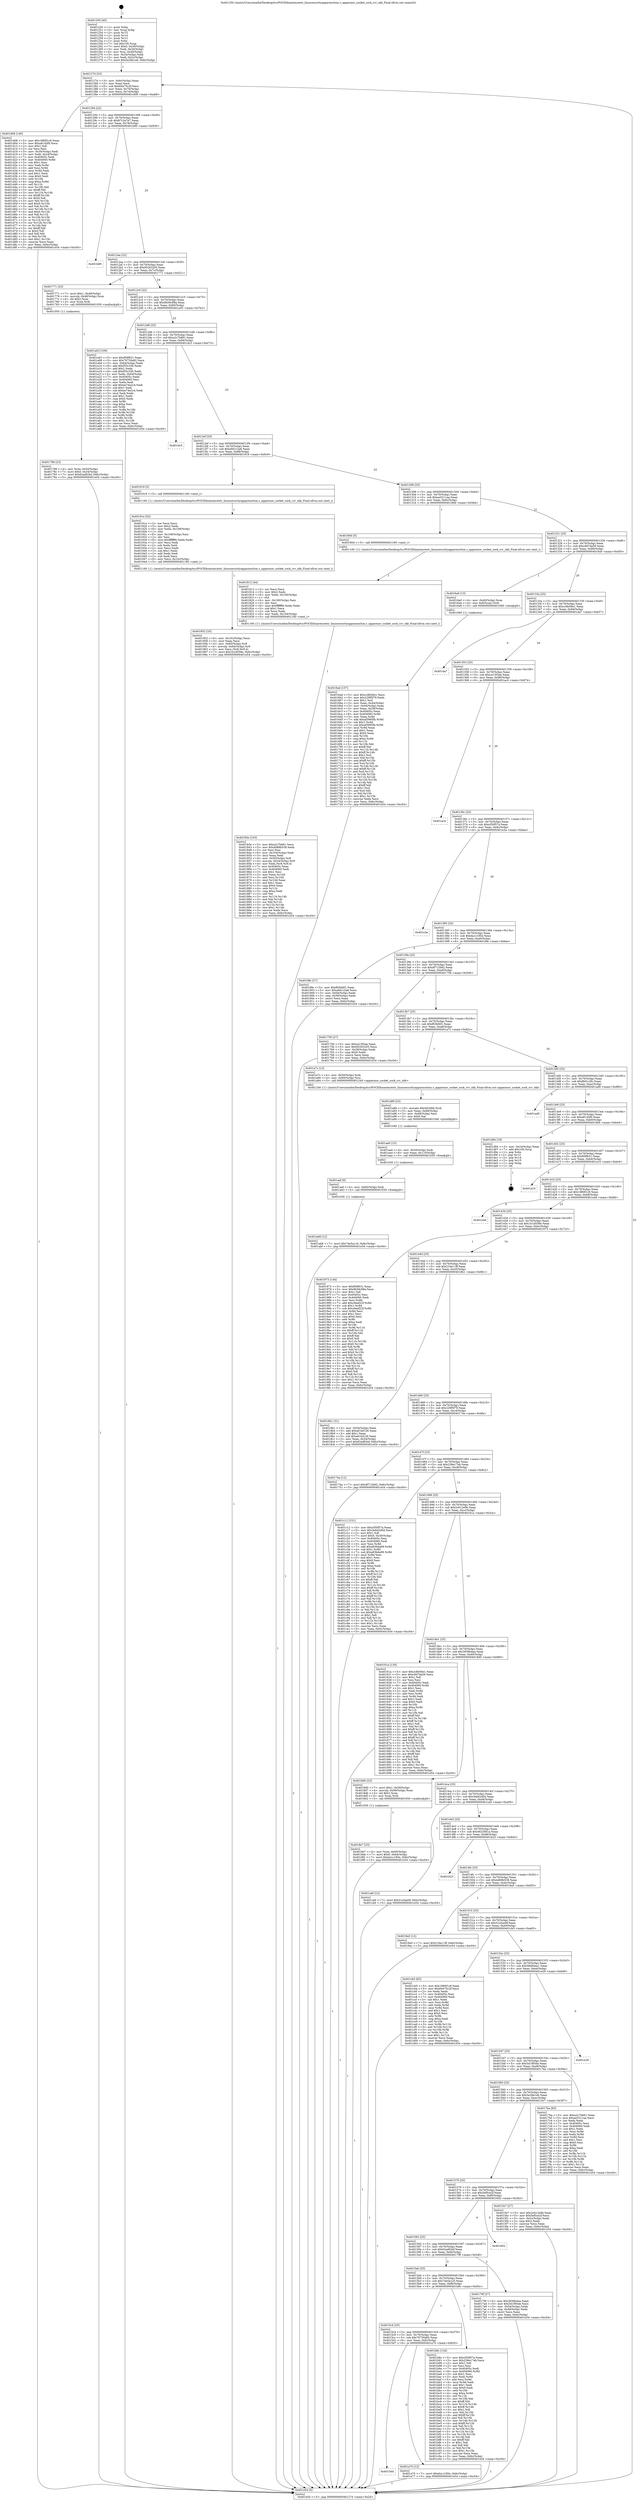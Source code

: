 digraph "0x401250" {
  label = "0x401250 (/mnt/c/Users/mathe/Desktop/tcc/POCII/binaries/extr_linuxsecurityapparmorlsm.c_apparmor_socket_sock_rcv_skb_Final-ollvm.out::main(0))"
  labelloc = "t"
  node[shape=record]

  Entry [label="",width=0.3,height=0.3,shape=circle,fillcolor=black,style=filled]
  "0x40127d" [label="{
     0x40127d [23]\l
     | [instrs]\l
     &nbsp;&nbsp;0x40127d \<+3\>: mov -0x6c(%rbp),%eax\l
     &nbsp;&nbsp;0x401280 \<+2\>: mov %eax,%ecx\l
     &nbsp;&nbsp;0x401282 \<+6\>: sub $0x84475c2f,%ecx\l
     &nbsp;&nbsp;0x401288 \<+3\>: mov %eax,-0x70(%rbp)\l
     &nbsp;&nbsp;0x40128b \<+3\>: mov %ecx,-0x74(%rbp)\l
     &nbsp;&nbsp;0x40128e \<+6\>: je 0000000000401d08 \<main+0xab8\>\l
  }"]
  "0x401d08" [label="{
     0x401d08 [140]\l
     | [instrs]\l
     &nbsp;&nbsp;0x401d08 \<+5\>: mov $0x1880f1c8,%eax\l
     &nbsp;&nbsp;0x401d0d \<+5\>: mov $0xa8145f0,%ecx\l
     &nbsp;&nbsp;0x401d12 \<+2\>: mov $0x1,%dl\l
     &nbsp;&nbsp;0x401d14 \<+2\>: xor %esi,%esi\l
     &nbsp;&nbsp;0x401d16 \<+3\>: mov -0x30(%rbp),%edi\l
     &nbsp;&nbsp;0x401d19 \<+3\>: mov %edi,-0x24(%rbp)\l
     &nbsp;&nbsp;0x401d1c \<+7\>: mov 0x40405c,%edi\l
     &nbsp;&nbsp;0x401d23 \<+8\>: mov 0x404060,%r8d\l
     &nbsp;&nbsp;0x401d2b \<+3\>: sub $0x1,%esi\l
     &nbsp;&nbsp;0x401d2e \<+3\>: mov %edi,%r9d\l
     &nbsp;&nbsp;0x401d31 \<+3\>: add %esi,%r9d\l
     &nbsp;&nbsp;0x401d34 \<+4\>: imul %r9d,%edi\l
     &nbsp;&nbsp;0x401d38 \<+3\>: and $0x1,%edi\l
     &nbsp;&nbsp;0x401d3b \<+3\>: cmp $0x0,%edi\l
     &nbsp;&nbsp;0x401d3e \<+4\>: sete %r10b\l
     &nbsp;&nbsp;0x401d42 \<+4\>: cmp $0xa,%r8d\l
     &nbsp;&nbsp;0x401d46 \<+4\>: setl %r11b\l
     &nbsp;&nbsp;0x401d4a \<+3\>: mov %r10b,%bl\l
     &nbsp;&nbsp;0x401d4d \<+3\>: xor $0xff,%bl\l
     &nbsp;&nbsp;0x401d50 \<+3\>: mov %r11b,%r14b\l
     &nbsp;&nbsp;0x401d53 \<+4\>: xor $0xff,%r14b\l
     &nbsp;&nbsp;0x401d57 \<+3\>: xor $0x0,%dl\l
     &nbsp;&nbsp;0x401d5a \<+3\>: mov %bl,%r15b\l
     &nbsp;&nbsp;0x401d5d \<+4\>: and $0x0,%r15b\l
     &nbsp;&nbsp;0x401d61 \<+3\>: and %dl,%r10b\l
     &nbsp;&nbsp;0x401d64 \<+3\>: mov %r14b,%r12b\l
     &nbsp;&nbsp;0x401d67 \<+4\>: and $0x0,%r12b\l
     &nbsp;&nbsp;0x401d6b \<+3\>: and %dl,%r11b\l
     &nbsp;&nbsp;0x401d6e \<+3\>: or %r10b,%r15b\l
     &nbsp;&nbsp;0x401d71 \<+3\>: or %r11b,%r12b\l
     &nbsp;&nbsp;0x401d74 \<+3\>: xor %r12b,%r15b\l
     &nbsp;&nbsp;0x401d77 \<+3\>: or %r14b,%bl\l
     &nbsp;&nbsp;0x401d7a \<+3\>: xor $0xff,%bl\l
     &nbsp;&nbsp;0x401d7d \<+3\>: or $0x0,%dl\l
     &nbsp;&nbsp;0x401d80 \<+2\>: and %dl,%bl\l
     &nbsp;&nbsp;0x401d82 \<+3\>: or %bl,%r15b\l
     &nbsp;&nbsp;0x401d85 \<+4\>: test $0x1,%r15b\l
     &nbsp;&nbsp;0x401d89 \<+3\>: cmovne %ecx,%eax\l
     &nbsp;&nbsp;0x401d8c \<+3\>: mov %eax,-0x6c(%rbp)\l
     &nbsp;&nbsp;0x401d8f \<+5\>: jmp 0000000000401e54 \<main+0xc04\>\l
  }"]
  "0x401294" [label="{
     0x401294 [22]\l
     | [instrs]\l
     &nbsp;&nbsp;0x401294 \<+5\>: jmp 0000000000401299 \<main+0x49\>\l
     &nbsp;&nbsp;0x401299 \<+3\>: mov -0x70(%rbp),%eax\l
     &nbsp;&nbsp;0x40129c \<+5\>: sub $0x87c2e7e7,%eax\l
     &nbsp;&nbsp;0x4012a1 \<+3\>: mov %eax,-0x78(%rbp)\l
     &nbsp;&nbsp;0x4012a4 \<+6\>: je 0000000000401b80 \<main+0x930\>\l
  }"]
  Exit [label="",width=0.3,height=0.3,shape=circle,fillcolor=black,style=filled,peripheries=2]
  "0x401b80" [label="{
     0x401b80\l
  }", style=dashed]
  "0x4012aa" [label="{
     0x4012aa [22]\l
     | [instrs]\l
     &nbsp;&nbsp;0x4012aa \<+5\>: jmp 00000000004012af \<main+0x5f\>\l
     &nbsp;&nbsp;0x4012af \<+3\>: mov -0x70(%rbp),%eax\l
     &nbsp;&nbsp;0x4012b2 \<+5\>: sub $0x95263205,%eax\l
     &nbsp;&nbsp;0x4012b7 \<+3\>: mov %eax,-0x7c(%rbp)\l
     &nbsp;&nbsp;0x4012ba \<+6\>: je 0000000000401771 \<main+0x521\>\l
  }"]
  "0x401ab8" [label="{
     0x401ab8 [12]\l
     | [instrs]\l
     &nbsp;&nbsp;0x401ab8 \<+7\>: movl $0x74e5a1c0,-0x6c(%rbp)\l
     &nbsp;&nbsp;0x401abf \<+5\>: jmp 0000000000401e54 \<main+0xc04\>\l
  }"]
  "0x401771" [label="{
     0x401771 [23]\l
     | [instrs]\l
     &nbsp;&nbsp;0x401771 \<+7\>: movl $0x1,-0x48(%rbp)\l
     &nbsp;&nbsp;0x401778 \<+4\>: movslq -0x48(%rbp),%rax\l
     &nbsp;&nbsp;0x40177c \<+4\>: shl $0x2,%rax\l
     &nbsp;&nbsp;0x401780 \<+3\>: mov %rax,%rdi\l
     &nbsp;&nbsp;0x401783 \<+5\>: call 0000000000401050 \<malloc@plt\>\l
     | [calls]\l
     &nbsp;&nbsp;0x401050 \{1\} (unknown)\l
  }"]
  "0x4012c0" [label="{
     0x4012c0 [22]\l
     | [instrs]\l
     &nbsp;&nbsp;0x4012c0 \<+5\>: jmp 00000000004012c5 \<main+0x75\>\l
     &nbsp;&nbsp;0x4012c5 \<+3\>: mov -0x70(%rbp),%eax\l
     &nbsp;&nbsp;0x4012c8 \<+5\>: sub $0x9b59c88a,%eax\l
     &nbsp;&nbsp;0x4012cd \<+3\>: mov %eax,-0x80(%rbp)\l
     &nbsp;&nbsp;0x4012d0 \<+6\>: je 0000000000401a03 \<main+0x7b3\>\l
  }"]
  "0x401aaf" [label="{
     0x401aaf [9]\l
     | [instrs]\l
     &nbsp;&nbsp;0x401aaf \<+4\>: mov -0x60(%rbp),%rdi\l
     &nbsp;&nbsp;0x401ab3 \<+5\>: call 0000000000401030 \<free@plt\>\l
     | [calls]\l
     &nbsp;&nbsp;0x401030 \{1\} (unknown)\l
  }"]
  "0x401a03" [label="{
     0x401a03 [109]\l
     | [instrs]\l
     &nbsp;&nbsp;0x401a03 \<+5\>: mov $0xf09f631,%eax\l
     &nbsp;&nbsp;0x401a08 \<+5\>: mov $0x76730a92,%ecx\l
     &nbsp;&nbsp;0x401a0d \<+3\>: mov -0x64(%rbp),%edx\l
     &nbsp;&nbsp;0x401a10 \<+6\>: add $0xf55c336,%edx\l
     &nbsp;&nbsp;0x401a16 \<+3\>: add $0x1,%edx\l
     &nbsp;&nbsp;0x401a19 \<+6\>: sub $0xf55c336,%edx\l
     &nbsp;&nbsp;0x401a1f \<+3\>: mov %edx,-0x64(%rbp)\l
     &nbsp;&nbsp;0x401a22 \<+7\>: mov 0x40405c,%edx\l
     &nbsp;&nbsp;0x401a29 \<+7\>: mov 0x404060,%esi\l
     &nbsp;&nbsp;0x401a30 \<+2\>: mov %edx,%edi\l
     &nbsp;&nbsp;0x401a32 \<+6\>: add $0xee74e2c4,%edi\l
     &nbsp;&nbsp;0x401a38 \<+3\>: sub $0x1,%edi\l
     &nbsp;&nbsp;0x401a3b \<+6\>: sub $0xee74e2c4,%edi\l
     &nbsp;&nbsp;0x401a41 \<+3\>: imul %edi,%edx\l
     &nbsp;&nbsp;0x401a44 \<+3\>: and $0x1,%edx\l
     &nbsp;&nbsp;0x401a47 \<+3\>: cmp $0x0,%edx\l
     &nbsp;&nbsp;0x401a4a \<+4\>: sete %r8b\l
     &nbsp;&nbsp;0x401a4e \<+3\>: cmp $0xa,%esi\l
     &nbsp;&nbsp;0x401a51 \<+4\>: setl %r9b\l
     &nbsp;&nbsp;0x401a55 \<+3\>: mov %r8b,%r10b\l
     &nbsp;&nbsp;0x401a58 \<+3\>: and %r9b,%r10b\l
     &nbsp;&nbsp;0x401a5b \<+3\>: xor %r9b,%r8b\l
     &nbsp;&nbsp;0x401a5e \<+3\>: or %r8b,%r10b\l
     &nbsp;&nbsp;0x401a61 \<+4\>: test $0x1,%r10b\l
     &nbsp;&nbsp;0x401a65 \<+3\>: cmovne %ecx,%eax\l
     &nbsp;&nbsp;0x401a68 \<+3\>: mov %eax,-0x6c(%rbp)\l
     &nbsp;&nbsp;0x401a6b \<+5\>: jmp 0000000000401e54 \<main+0xc04\>\l
  }"]
  "0x4012d6" [label="{
     0x4012d6 [25]\l
     | [instrs]\l
     &nbsp;&nbsp;0x4012d6 \<+5\>: jmp 00000000004012db \<main+0x8b\>\l
     &nbsp;&nbsp;0x4012db \<+3\>: mov -0x70(%rbp),%eax\l
     &nbsp;&nbsp;0x4012de \<+5\>: sub $0xa2c7b661,%eax\l
     &nbsp;&nbsp;0x4012e3 \<+6\>: mov %eax,-0x84(%rbp)\l
     &nbsp;&nbsp;0x4012e9 \<+6\>: je 0000000000401dc3 \<main+0xb73\>\l
  }"]
  "0x401aa0" [label="{
     0x401aa0 [15]\l
     | [instrs]\l
     &nbsp;&nbsp;0x401aa0 \<+4\>: mov -0x50(%rbp),%rdi\l
     &nbsp;&nbsp;0x401aa4 \<+6\>: mov %eax,-0x110(%rbp)\l
     &nbsp;&nbsp;0x401aaa \<+5\>: call 0000000000401030 \<free@plt\>\l
     | [calls]\l
     &nbsp;&nbsp;0x401030 \{1\} (unknown)\l
  }"]
  "0x401dc3" [label="{
     0x401dc3\l
  }", style=dashed]
  "0x4012ef" [label="{
     0x4012ef [25]\l
     | [instrs]\l
     &nbsp;&nbsp;0x4012ef \<+5\>: jmp 00000000004012f4 \<main+0xa4\>\l
     &nbsp;&nbsp;0x4012f4 \<+3\>: mov -0x70(%rbp),%eax\l
     &nbsp;&nbsp;0x4012f7 \<+5\>: sub $0xa9d1c2a6,%eax\l
     &nbsp;&nbsp;0x4012fc \<+6\>: mov %eax,-0x88(%rbp)\l
     &nbsp;&nbsp;0x401302 \<+6\>: je 0000000000401919 \<main+0x6c9\>\l
  }"]
  "0x401a89" [label="{
     0x401a89 [23]\l
     | [instrs]\l
     &nbsp;&nbsp;0x401a89 \<+10\>: movabs $0x4020b6,%rdi\l
     &nbsp;&nbsp;0x401a93 \<+3\>: mov %eax,-0x68(%rbp)\l
     &nbsp;&nbsp;0x401a96 \<+3\>: mov -0x68(%rbp),%esi\l
     &nbsp;&nbsp;0x401a99 \<+2\>: mov $0x0,%al\l
     &nbsp;&nbsp;0x401a9b \<+5\>: call 0000000000401040 \<printf@plt\>\l
     | [calls]\l
     &nbsp;&nbsp;0x401040 \{1\} (unknown)\l
  }"]
  "0x401919" [label="{
     0x401919 [5]\l
     | [instrs]\l
     &nbsp;&nbsp;0x401919 \<+5\>: call 0000000000401160 \<next_i\>\l
     | [calls]\l
     &nbsp;&nbsp;0x401160 \{1\} (/mnt/c/Users/mathe/Desktop/tcc/POCII/binaries/extr_linuxsecurityapparmorlsm.c_apparmor_socket_sock_rcv_skb_Final-ollvm.out::next_i)\l
  }"]
  "0x401308" [label="{
     0x401308 [25]\l
     | [instrs]\l
     &nbsp;&nbsp;0x401308 \<+5\>: jmp 000000000040130d \<main+0xbd\>\l
     &nbsp;&nbsp;0x40130d \<+3\>: mov -0x70(%rbp),%eax\l
     &nbsp;&nbsp;0x401310 \<+5\>: sub $0xae5211aa,%eax\l
     &nbsp;&nbsp;0x401315 \<+6\>: mov %eax,-0x8c(%rbp)\l
     &nbsp;&nbsp;0x40131b \<+6\>: je 000000000040180d \<main+0x5bd\>\l
  }"]
  "0x4015dd" [label="{
     0x4015dd\l
  }", style=dashed]
  "0x40180d" [label="{
     0x40180d [5]\l
     | [instrs]\l
     &nbsp;&nbsp;0x40180d \<+5\>: call 0000000000401160 \<next_i\>\l
     | [calls]\l
     &nbsp;&nbsp;0x401160 \{1\} (/mnt/c/Users/mathe/Desktop/tcc/POCII/binaries/extr_linuxsecurityapparmorlsm.c_apparmor_socket_sock_rcv_skb_Final-ollvm.out::next_i)\l
  }"]
  "0x401321" [label="{
     0x401321 [25]\l
     | [instrs]\l
     &nbsp;&nbsp;0x401321 \<+5\>: jmp 0000000000401326 \<main+0xd6\>\l
     &nbsp;&nbsp;0x401326 \<+3\>: mov -0x70(%rbp),%eax\l
     &nbsp;&nbsp;0x401329 \<+5\>: sub $0xc9d7da59,%eax\l
     &nbsp;&nbsp;0x40132e \<+6\>: mov %eax,-0x90(%rbp)\l
     &nbsp;&nbsp;0x401334 \<+6\>: je 00000000004016a0 \<main+0x450\>\l
  }"]
  "0x401a70" [label="{
     0x401a70 [12]\l
     | [instrs]\l
     &nbsp;&nbsp;0x401a70 \<+7\>: movl $0xda1c185e,-0x6c(%rbp)\l
     &nbsp;&nbsp;0x401a77 \<+5\>: jmp 0000000000401e54 \<main+0xc04\>\l
  }"]
  "0x4016a0" [label="{
     0x4016a0 [13]\l
     | [instrs]\l
     &nbsp;&nbsp;0x4016a0 \<+4\>: mov -0x40(%rbp),%rax\l
     &nbsp;&nbsp;0x4016a4 \<+4\>: mov 0x8(%rax),%rdi\l
     &nbsp;&nbsp;0x4016a8 \<+5\>: call 0000000000401060 \<atoi@plt\>\l
     | [calls]\l
     &nbsp;&nbsp;0x401060 \{1\} (unknown)\l
  }"]
  "0x40133a" [label="{
     0x40133a [25]\l
     | [instrs]\l
     &nbsp;&nbsp;0x40133a \<+5\>: jmp 000000000040133f \<main+0xef\>\l
     &nbsp;&nbsp;0x40133f \<+3\>: mov -0x70(%rbp),%eax\l
     &nbsp;&nbsp;0x401342 \<+5\>: sub $0xcc8b56e1,%eax\l
     &nbsp;&nbsp;0x401347 \<+6\>: mov %eax,-0x94(%rbp)\l
     &nbsp;&nbsp;0x40134d \<+6\>: je 0000000000401da7 \<main+0xb57\>\l
  }"]
  "0x4015c4" [label="{
     0x4015c4 [25]\l
     | [instrs]\l
     &nbsp;&nbsp;0x4015c4 \<+5\>: jmp 00000000004015c9 \<main+0x379\>\l
     &nbsp;&nbsp;0x4015c9 \<+3\>: mov -0x70(%rbp),%eax\l
     &nbsp;&nbsp;0x4015cc \<+5\>: sub $0x76730a92,%eax\l
     &nbsp;&nbsp;0x4015d1 \<+6\>: mov %eax,-0xfc(%rbp)\l
     &nbsp;&nbsp;0x4015d7 \<+6\>: je 0000000000401a70 \<main+0x820\>\l
  }"]
  "0x401da7" [label="{
     0x401da7\l
  }", style=dashed]
  "0x401353" [label="{
     0x401353 [25]\l
     | [instrs]\l
     &nbsp;&nbsp;0x401353 \<+5\>: jmp 0000000000401358 \<main+0x108\>\l
     &nbsp;&nbsp;0x401358 \<+3\>: mov -0x70(%rbp),%eax\l
     &nbsp;&nbsp;0x40135b \<+5\>: sub $0xce15f3ae,%eax\l
     &nbsp;&nbsp;0x401360 \<+6\>: mov %eax,-0x98(%rbp)\l
     &nbsp;&nbsp;0x401366 \<+6\>: je 0000000000401ac4 \<main+0x874\>\l
  }"]
  "0x401b8c" [label="{
     0x401b8c [134]\l
     | [instrs]\l
     &nbsp;&nbsp;0x401b8c \<+5\>: mov $0xcf30f57a,%eax\l
     &nbsp;&nbsp;0x401b91 \<+5\>: mov $0x238e17eb,%ecx\l
     &nbsp;&nbsp;0x401b96 \<+2\>: mov $0x1,%dl\l
     &nbsp;&nbsp;0x401b98 \<+2\>: xor %esi,%esi\l
     &nbsp;&nbsp;0x401b9a \<+7\>: mov 0x40405c,%edi\l
     &nbsp;&nbsp;0x401ba1 \<+8\>: mov 0x404060,%r8d\l
     &nbsp;&nbsp;0x401ba9 \<+3\>: sub $0x1,%esi\l
     &nbsp;&nbsp;0x401bac \<+3\>: mov %edi,%r9d\l
     &nbsp;&nbsp;0x401baf \<+3\>: add %esi,%r9d\l
     &nbsp;&nbsp;0x401bb2 \<+4\>: imul %r9d,%edi\l
     &nbsp;&nbsp;0x401bb6 \<+3\>: and $0x1,%edi\l
     &nbsp;&nbsp;0x401bb9 \<+3\>: cmp $0x0,%edi\l
     &nbsp;&nbsp;0x401bbc \<+4\>: sete %r10b\l
     &nbsp;&nbsp;0x401bc0 \<+4\>: cmp $0xa,%r8d\l
     &nbsp;&nbsp;0x401bc4 \<+4\>: setl %r11b\l
     &nbsp;&nbsp;0x401bc8 \<+3\>: mov %r10b,%bl\l
     &nbsp;&nbsp;0x401bcb \<+3\>: xor $0xff,%bl\l
     &nbsp;&nbsp;0x401bce \<+3\>: mov %r11b,%r14b\l
     &nbsp;&nbsp;0x401bd1 \<+4\>: xor $0xff,%r14b\l
     &nbsp;&nbsp;0x401bd5 \<+3\>: xor $0x1,%dl\l
     &nbsp;&nbsp;0x401bd8 \<+3\>: mov %bl,%r15b\l
     &nbsp;&nbsp;0x401bdb \<+4\>: and $0xff,%r15b\l
     &nbsp;&nbsp;0x401bdf \<+3\>: and %dl,%r10b\l
     &nbsp;&nbsp;0x401be2 \<+3\>: mov %r14b,%r12b\l
     &nbsp;&nbsp;0x401be5 \<+4\>: and $0xff,%r12b\l
     &nbsp;&nbsp;0x401be9 \<+3\>: and %dl,%r11b\l
     &nbsp;&nbsp;0x401bec \<+3\>: or %r10b,%r15b\l
     &nbsp;&nbsp;0x401bef \<+3\>: or %r11b,%r12b\l
     &nbsp;&nbsp;0x401bf2 \<+3\>: xor %r12b,%r15b\l
     &nbsp;&nbsp;0x401bf5 \<+3\>: or %r14b,%bl\l
     &nbsp;&nbsp;0x401bf8 \<+3\>: xor $0xff,%bl\l
     &nbsp;&nbsp;0x401bfb \<+3\>: or $0x1,%dl\l
     &nbsp;&nbsp;0x401bfe \<+2\>: and %dl,%bl\l
     &nbsp;&nbsp;0x401c00 \<+3\>: or %bl,%r15b\l
     &nbsp;&nbsp;0x401c03 \<+4\>: test $0x1,%r15b\l
     &nbsp;&nbsp;0x401c07 \<+3\>: cmovne %ecx,%eax\l
     &nbsp;&nbsp;0x401c0a \<+3\>: mov %eax,-0x6c(%rbp)\l
     &nbsp;&nbsp;0x401c0d \<+5\>: jmp 0000000000401e54 \<main+0xc04\>\l
  }"]
  "0x401ac4" [label="{
     0x401ac4\l
  }", style=dashed]
  "0x40136c" [label="{
     0x40136c [25]\l
     | [instrs]\l
     &nbsp;&nbsp;0x40136c \<+5\>: jmp 0000000000401371 \<main+0x121\>\l
     &nbsp;&nbsp;0x401371 \<+3\>: mov -0x70(%rbp),%eax\l
     &nbsp;&nbsp;0x401374 \<+5\>: sub $0xcf30f57a,%eax\l
     &nbsp;&nbsp;0x401379 \<+6\>: mov %eax,-0x9c(%rbp)\l
     &nbsp;&nbsp;0x40137f \<+6\>: je 0000000000401e3a \<main+0xbea\>\l
  }"]
  "0x401952" [label="{
     0x401952 [33]\l
     | [instrs]\l
     &nbsp;&nbsp;0x401952 \<+6\>: mov -0x10c(%rbp),%ecx\l
     &nbsp;&nbsp;0x401958 \<+3\>: imul %eax,%ecx\l
     &nbsp;&nbsp;0x40195b \<+4\>: mov -0x60(%rbp),%r8\l
     &nbsp;&nbsp;0x40195f \<+4\>: movslq -0x64(%rbp),%r9\l
     &nbsp;&nbsp;0x401963 \<+4\>: mov %ecx,(%r8,%r9,4)\l
     &nbsp;&nbsp;0x401967 \<+7\>: movl $0x1b1d558e,-0x6c(%rbp)\l
     &nbsp;&nbsp;0x40196e \<+5\>: jmp 0000000000401e54 \<main+0xc04\>\l
  }"]
  "0x401e3a" [label="{
     0x401e3a\l
  }", style=dashed]
  "0x401385" [label="{
     0x401385 [25]\l
     | [instrs]\l
     &nbsp;&nbsp;0x401385 \<+5\>: jmp 000000000040138a \<main+0x13a\>\l
     &nbsp;&nbsp;0x40138a \<+3\>: mov -0x70(%rbp),%eax\l
     &nbsp;&nbsp;0x40138d \<+5\>: sub $0xda1c185e,%eax\l
     &nbsp;&nbsp;0x401392 \<+6\>: mov %eax,-0xa0(%rbp)\l
     &nbsp;&nbsp;0x401398 \<+6\>: je 00000000004018fe \<main+0x6ae\>\l
  }"]
  "0x40191e" [label="{
     0x40191e [52]\l
     | [instrs]\l
     &nbsp;&nbsp;0x40191e \<+2\>: xor %ecx,%ecx\l
     &nbsp;&nbsp;0x401920 \<+5\>: mov $0x2,%edx\l
     &nbsp;&nbsp;0x401925 \<+6\>: mov %edx,-0x108(%rbp)\l
     &nbsp;&nbsp;0x40192b \<+1\>: cltd\l
     &nbsp;&nbsp;0x40192c \<+6\>: mov -0x108(%rbp),%esi\l
     &nbsp;&nbsp;0x401932 \<+2\>: idiv %esi\l
     &nbsp;&nbsp;0x401934 \<+6\>: imul $0xfffffffe,%edx,%edx\l
     &nbsp;&nbsp;0x40193a \<+2\>: mov %ecx,%edi\l
     &nbsp;&nbsp;0x40193c \<+2\>: sub %edx,%edi\l
     &nbsp;&nbsp;0x40193e \<+2\>: mov %ecx,%edx\l
     &nbsp;&nbsp;0x401940 \<+3\>: sub $0x1,%edx\l
     &nbsp;&nbsp;0x401943 \<+2\>: add %edx,%edi\l
     &nbsp;&nbsp;0x401945 \<+2\>: sub %edi,%ecx\l
     &nbsp;&nbsp;0x401947 \<+6\>: mov %ecx,-0x10c(%rbp)\l
     &nbsp;&nbsp;0x40194d \<+5\>: call 0000000000401160 \<next_i\>\l
     | [calls]\l
     &nbsp;&nbsp;0x401160 \{1\} (/mnt/c/Users/mathe/Desktop/tcc/POCII/binaries/extr_linuxsecurityapparmorlsm.c_apparmor_socket_sock_rcv_skb_Final-ollvm.out::next_i)\l
  }"]
  "0x4018fe" [label="{
     0x4018fe [27]\l
     | [instrs]\l
     &nbsp;&nbsp;0x4018fe \<+5\>: mov $0xf83bf4f1,%eax\l
     &nbsp;&nbsp;0x401903 \<+5\>: mov $0xa9d1c2a6,%ecx\l
     &nbsp;&nbsp;0x401908 \<+3\>: mov -0x64(%rbp),%edx\l
     &nbsp;&nbsp;0x40190b \<+3\>: cmp -0x58(%rbp),%edx\l
     &nbsp;&nbsp;0x40190e \<+3\>: cmovl %ecx,%eax\l
     &nbsp;&nbsp;0x401911 \<+3\>: mov %eax,-0x6c(%rbp)\l
     &nbsp;&nbsp;0x401914 \<+5\>: jmp 0000000000401e54 \<main+0xc04\>\l
  }"]
  "0x40139e" [label="{
     0x40139e [25]\l
     | [instrs]\l
     &nbsp;&nbsp;0x40139e \<+5\>: jmp 00000000004013a3 \<main+0x153\>\l
     &nbsp;&nbsp;0x4013a3 \<+3\>: mov -0x70(%rbp),%eax\l
     &nbsp;&nbsp;0x4013a6 \<+5\>: sub $0xdf712b62,%eax\l
     &nbsp;&nbsp;0x4013ab \<+6\>: mov %eax,-0xa4(%rbp)\l
     &nbsp;&nbsp;0x4013b1 \<+6\>: je 0000000000401756 \<main+0x506\>\l
  }"]
  "0x4018e7" [label="{
     0x4018e7 [23]\l
     | [instrs]\l
     &nbsp;&nbsp;0x4018e7 \<+4\>: mov %rax,-0x60(%rbp)\l
     &nbsp;&nbsp;0x4018eb \<+7\>: movl $0x0,-0x64(%rbp)\l
     &nbsp;&nbsp;0x4018f2 \<+7\>: movl $0xda1c185e,-0x6c(%rbp)\l
     &nbsp;&nbsp;0x4018f9 \<+5\>: jmp 0000000000401e54 \<main+0xc04\>\l
  }"]
  "0x401756" [label="{
     0x401756 [27]\l
     | [instrs]\l
     &nbsp;&nbsp;0x401756 \<+5\>: mov $0xce15f3ae,%eax\l
     &nbsp;&nbsp;0x40175b \<+5\>: mov $0x95263205,%ecx\l
     &nbsp;&nbsp;0x401760 \<+3\>: mov -0x28(%rbp),%edx\l
     &nbsp;&nbsp;0x401763 \<+3\>: cmp $0x0,%edx\l
     &nbsp;&nbsp;0x401766 \<+3\>: cmove %ecx,%eax\l
     &nbsp;&nbsp;0x401769 \<+3\>: mov %eax,-0x6c(%rbp)\l
     &nbsp;&nbsp;0x40176c \<+5\>: jmp 0000000000401e54 \<main+0xc04\>\l
  }"]
  "0x4013b7" [label="{
     0x4013b7 [25]\l
     | [instrs]\l
     &nbsp;&nbsp;0x4013b7 \<+5\>: jmp 00000000004013bc \<main+0x16c\>\l
     &nbsp;&nbsp;0x4013bc \<+3\>: mov -0x70(%rbp),%eax\l
     &nbsp;&nbsp;0x4013bf \<+5\>: sub $0xf83bf4f1,%eax\l
     &nbsp;&nbsp;0x4013c4 \<+6\>: mov %eax,-0xa8(%rbp)\l
     &nbsp;&nbsp;0x4013ca \<+6\>: je 0000000000401a7c \<main+0x82c\>\l
  }"]
  "0x40183e" [label="{
     0x40183e [103]\l
     | [instrs]\l
     &nbsp;&nbsp;0x40183e \<+5\>: mov $0xa2c7b661,%ecx\l
     &nbsp;&nbsp;0x401843 \<+5\>: mov $0x4d89b539,%edx\l
     &nbsp;&nbsp;0x401848 \<+2\>: xor %esi,%esi\l
     &nbsp;&nbsp;0x40184a \<+6\>: mov -0x104(%rbp),%edi\l
     &nbsp;&nbsp;0x401850 \<+3\>: imul %eax,%edi\l
     &nbsp;&nbsp;0x401853 \<+4\>: mov -0x50(%rbp),%r8\l
     &nbsp;&nbsp;0x401857 \<+4\>: movslq -0x54(%rbp),%r9\l
     &nbsp;&nbsp;0x40185b \<+4\>: mov %edi,(%r8,%r9,4)\l
     &nbsp;&nbsp;0x40185f \<+7\>: mov 0x40405c,%eax\l
     &nbsp;&nbsp;0x401866 \<+7\>: mov 0x404060,%edi\l
     &nbsp;&nbsp;0x40186d \<+3\>: sub $0x1,%esi\l
     &nbsp;&nbsp;0x401870 \<+3\>: mov %eax,%r10d\l
     &nbsp;&nbsp;0x401873 \<+3\>: add %esi,%r10d\l
     &nbsp;&nbsp;0x401876 \<+4\>: imul %r10d,%eax\l
     &nbsp;&nbsp;0x40187a \<+3\>: and $0x1,%eax\l
     &nbsp;&nbsp;0x40187d \<+3\>: cmp $0x0,%eax\l
     &nbsp;&nbsp;0x401880 \<+4\>: sete %r11b\l
     &nbsp;&nbsp;0x401884 \<+3\>: cmp $0xa,%edi\l
     &nbsp;&nbsp;0x401887 \<+3\>: setl %bl\l
     &nbsp;&nbsp;0x40188a \<+3\>: mov %r11b,%r14b\l
     &nbsp;&nbsp;0x40188d \<+3\>: and %bl,%r14b\l
     &nbsp;&nbsp;0x401890 \<+3\>: xor %bl,%r11b\l
     &nbsp;&nbsp;0x401893 \<+3\>: or %r11b,%r14b\l
     &nbsp;&nbsp;0x401896 \<+4\>: test $0x1,%r14b\l
     &nbsp;&nbsp;0x40189a \<+3\>: cmovne %edx,%ecx\l
     &nbsp;&nbsp;0x40189d \<+3\>: mov %ecx,-0x6c(%rbp)\l
     &nbsp;&nbsp;0x4018a0 \<+5\>: jmp 0000000000401e54 \<main+0xc04\>\l
  }"]
  "0x401a7c" [label="{
     0x401a7c [13]\l
     | [instrs]\l
     &nbsp;&nbsp;0x401a7c \<+4\>: mov -0x50(%rbp),%rdi\l
     &nbsp;&nbsp;0x401a80 \<+4\>: mov -0x60(%rbp),%rsi\l
     &nbsp;&nbsp;0x401a84 \<+5\>: call 0000000000401240 \<apparmor_socket_sock_rcv_skb\>\l
     | [calls]\l
     &nbsp;&nbsp;0x401240 \{1\} (/mnt/c/Users/mathe/Desktop/tcc/POCII/binaries/extr_linuxsecurityapparmorlsm.c_apparmor_socket_sock_rcv_skb_Final-ollvm.out::apparmor_socket_sock_rcv_skb)\l
  }"]
  "0x4013d0" [label="{
     0x4013d0 [25]\l
     | [instrs]\l
     &nbsp;&nbsp;0x4013d0 \<+5\>: jmp 00000000004013d5 \<main+0x185\>\l
     &nbsp;&nbsp;0x4013d5 \<+3\>: mov -0x70(%rbp),%eax\l
     &nbsp;&nbsp;0x4013d8 \<+5\>: sub $0xfb91c2fc,%eax\l
     &nbsp;&nbsp;0x4013dd \<+6\>: mov %eax,-0xac(%rbp)\l
     &nbsp;&nbsp;0x4013e3 \<+6\>: je 0000000000401ad0 \<main+0x880\>\l
  }"]
  "0x401812" [label="{
     0x401812 [44]\l
     | [instrs]\l
     &nbsp;&nbsp;0x401812 \<+2\>: xor %ecx,%ecx\l
     &nbsp;&nbsp;0x401814 \<+5\>: mov $0x2,%edx\l
     &nbsp;&nbsp;0x401819 \<+6\>: mov %edx,-0x100(%rbp)\l
     &nbsp;&nbsp;0x40181f \<+1\>: cltd\l
     &nbsp;&nbsp;0x401820 \<+6\>: mov -0x100(%rbp),%esi\l
     &nbsp;&nbsp;0x401826 \<+2\>: idiv %esi\l
     &nbsp;&nbsp;0x401828 \<+6\>: imul $0xfffffffe,%edx,%edx\l
     &nbsp;&nbsp;0x40182e \<+3\>: sub $0x1,%ecx\l
     &nbsp;&nbsp;0x401831 \<+2\>: sub %ecx,%edx\l
     &nbsp;&nbsp;0x401833 \<+6\>: mov %edx,-0x104(%rbp)\l
     &nbsp;&nbsp;0x401839 \<+5\>: call 0000000000401160 \<next_i\>\l
     | [calls]\l
     &nbsp;&nbsp;0x401160 \{1\} (/mnt/c/Users/mathe/Desktop/tcc/POCII/binaries/extr_linuxsecurityapparmorlsm.c_apparmor_socket_sock_rcv_skb_Final-ollvm.out::next_i)\l
  }"]
  "0x401ad0" [label="{
     0x401ad0\l
  }", style=dashed]
  "0x4013e9" [label="{
     0x4013e9 [25]\l
     | [instrs]\l
     &nbsp;&nbsp;0x4013e9 \<+5\>: jmp 00000000004013ee \<main+0x19e\>\l
     &nbsp;&nbsp;0x4013ee \<+3\>: mov -0x70(%rbp),%eax\l
     &nbsp;&nbsp;0x4013f1 \<+5\>: sub $0xa8145f0,%eax\l
     &nbsp;&nbsp;0x4013f6 \<+6\>: mov %eax,-0xb0(%rbp)\l
     &nbsp;&nbsp;0x4013fc \<+6\>: je 0000000000401d94 \<main+0xb44\>\l
  }"]
  "0x4015ab" [label="{
     0x4015ab [25]\l
     | [instrs]\l
     &nbsp;&nbsp;0x4015ab \<+5\>: jmp 00000000004015b0 \<main+0x360\>\l
     &nbsp;&nbsp;0x4015b0 \<+3\>: mov -0x70(%rbp),%eax\l
     &nbsp;&nbsp;0x4015b3 \<+5\>: sub $0x74e5a1c0,%eax\l
     &nbsp;&nbsp;0x4015b8 \<+6\>: mov %eax,-0xf8(%rbp)\l
     &nbsp;&nbsp;0x4015be \<+6\>: je 0000000000401b8c \<main+0x93c\>\l
  }"]
  "0x401d94" [label="{
     0x401d94 [19]\l
     | [instrs]\l
     &nbsp;&nbsp;0x401d94 \<+3\>: mov -0x24(%rbp),%eax\l
     &nbsp;&nbsp;0x401d97 \<+7\>: add $0x100,%rsp\l
     &nbsp;&nbsp;0x401d9e \<+1\>: pop %rbx\l
     &nbsp;&nbsp;0x401d9f \<+2\>: pop %r12\l
     &nbsp;&nbsp;0x401da1 \<+2\>: pop %r14\l
     &nbsp;&nbsp;0x401da3 \<+2\>: pop %r15\l
     &nbsp;&nbsp;0x401da5 \<+1\>: pop %rbp\l
     &nbsp;&nbsp;0x401da6 \<+1\>: ret\l
  }"]
  "0x401402" [label="{
     0x401402 [25]\l
     | [instrs]\l
     &nbsp;&nbsp;0x401402 \<+5\>: jmp 0000000000401407 \<main+0x1b7\>\l
     &nbsp;&nbsp;0x401407 \<+3\>: mov -0x70(%rbp),%eax\l
     &nbsp;&nbsp;0x40140a \<+5\>: sub $0xf09f631,%eax\l
     &nbsp;&nbsp;0x40140f \<+6\>: mov %eax,-0xb4(%rbp)\l
     &nbsp;&nbsp;0x401415 \<+6\>: je 0000000000401e10 \<main+0xbc0\>\l
  }"]
  "0x40179f" [label="{
     0x40179f [27]\l
     | [instrs]\l
     &nbsp;&nbsp;0x40179f \<+5\>: mov $0x3936b4aa,%eax\l
     &nbsp;&nbsp;0x4017a4 \<+5\>: mov $0x5d1f95de,%ecx\l
     &nbsp;&nbsp;0x4017a9 \<+3\>: mov -0x54(%rbp),%edx\l
     &nbsp;&nbsp;0x4017ac \<+3\>: cmp -0x48(%rbp),%edx\l
     &nbsp;&nbsp;0x4017af \<+3\>: cmovl %ecx,%eax\l
     &nbsp;&nbsp;0x4017b2 \<+3\>: mov %eax,-0x6c(%rbp)\l
     &nbsp;&nbsp;0x4017b5 \<+5\>: jmp 0000000000401e54 \<main+0xc04\>\l
  }"]
  "0x401e10" [label="{
     0x401e10\l
  }", style=dashed]
  "0x40141b" [label="{
     0x40141b [25]\l
     | [instrs]\l
     &nbsp;&nbsp;0x40141b \<+5\>: jmp 0000000000401420 \<main+0x1d0\>\l
     &nbsp;&nbsp;0x401420 \<+3\>: mov -0x70(%rbp),%eax\l
     &nbsp;&nbsp;0x401423 \<+5\>: sub $0x1880f1c8,%eax\l
     &nbsp;&nbsp;0x401428 \<+6\>: mov %eax,-0xb8(%rbp)\l
     &nbsp;&nbsp;0x40142e \<+6\>: je 0000000000401e4d \<main+0xbfd\>\l
  }"]
  "0x401592" [label="{
     0x401592 [25]\l
     | [instrs]\l
     &nbsp;&nbsp;0x401592 \<+5\>: jmp 0000000000401597 \<main+0x347\>\l
     &nbsp;&nbsp;0x401597 \<+3\>: mov -0x70(%rbp),%eax\l
     &nbsp;&nbsp;0x40159a \<+5\>: sub $0x62ad63ef,%eax\l
     &nbsp;&nbsp;0x40159f \<+6\>: mov %eax,-0xf4(%rbp)\l
     &nbsp;&nbsp;0x4015a5 \<+6\>: je 000000000040179f \<main+0x54f\>\l
  }"]
  "0x401e4d" [label="{
     0x401e4d\l
  }", style=dashed]
  "0x401434" [label="{
     0x401434 [25]\l
     | [instrs]\l
     &nbsp;&nbsp;0x401434 \<+5\>: jmp 0000000000401439 \<main+0x1e9\>\l
     &nbsp;&nbsp;0x401439 \<+3\>: mov -0x70(%rbp),%eax\l
     &nbsp;&nbsp;0x40143c \<+5\>: sub $0x1b1d558e,%eax\l
     &nbsp;&nbsp;0x401441 \<+6\>: mov %eax,-0xbc(%rbp)\l
     &nbsp;&nbsp;0x401447 \<+6\>: je 0000000000401973 \<main+0x723\>\l
  }"]
  "0x401602" [label="{
     0x401602\l
  }", style=dashed]
  "0x401973" [label="{
     0x401973 [144]\l
     | [instrs]\l
     &nbsp;&nbsp;0x401973 \<+5\>: mov $0xf09f631,%eax\l
     &nbsp;&nbsp;0x401978 \<+5\>: mov $0x9b59c88a,%ecx\l
     &nbsp;&nbsp;0x40197d \<+2\>: mov $0x1,%dl\l
     &nbsp;&nbsp;0x40197f \<+7\>: mov 0x40405c,%esi\l
     &nbsp;&nbsp;0x401986 \<+7\>: mov 0x404060,%edi\l
     &nbsp;&nbsp;0x40198d \<+3\>: mov %esi,%r8d\l
     &nbsp;&nbsp;0x401990 \<+7\>: add $0xc9eaf22f,%r8d\l
     &nbsp;&nbsp;0x401997 \<+4\>: sub $0x1,%r8d\l
     &nbsp;&nbsp;0x40199b \<+7\>: sub $0xc9eaf22f,%r8d\l
     &nbsp;&nbsp;0x4019a2 \<+4\>: imul %r8d,%esi\l
     &nbsp;&nbsp;0x4019a6 \<+3\>: and $0x1,%esi\l
     &nbsp;&nbsp;0x4019a9 \<+3\>: cmp $0x0,%esi\l
     &nbsp;&nbsp;0x4019ac \<+4\>: sete %r9b\l
     &nbsp;&nbsp;0x4019b0 \<+3\>: cmp $0xa,%edi\l
     &nbsp;&nbsp;0x4019b3 \<+4\>: setl %r10b\l
     &nbsp;&nbsp;0x4019b7 \<+3\>: mov %r9b,%r11b\l
     &nbsp;&nbsp;0x4019ba \<+4\>: xor $0xff,%r11b\l
     &nbsp;&nbsp;0x4019be \<+3\>: mov %r10b,%bl\l
     &nbsp;&nbsp;0x4019c1 \<+3\>: xor $0xff,%bl\l
     &nbsp;&nbsp;0x4019c4 \<+3\>: xor $0x0,%dl\l
     &nbsp;&nbsp;0x4019c7 \<+3\>: mov %r11b,%r14b\l
     &nbsp;&nbsp;0x4019ca \<+4\>: and $0x0,%r14b\l
     &nbsp;&nbsp;0x4019ce \<+3\>: and %dl,%r9b\l
     &nbsp;&nbsp;0x4019d1 \<+3\>: mov %bl,%r15b\l
     &nbsp;&nbsp;0x4019d4 \<+4\>: and $0x0,%r15b\l
     &nbsp;&nbsp;0x4019d8 \<+3\>: and %dl,%r10b\l
     &nbsp;&nbsp;0x4019db \<+3\>: or %r9b,%r14b\l
     &nbsp;&nbsp;0x4019de \<+3\>: or %r10b,%r15b\l
     &nbsp;&nbsp;0x4019e1 \<+3\>: xor %r15b,%r14b\l
     &nbsp;&nbsp;0x4019e4 \<+3\>: or %bl,%r11b\l
     &nbsp;&nbsp;0x4019e7 \<+4\>: xor $0xff,%r11b\l
     &nbsp;&nbsp;0x4019eb \<+3\>: or $0x0,%dl\l
     &nbsp;&nbsp;0x4019ee \<+3\>: and %dl,%r11b\l
     &nbsp;&nbsp;0x4019f1 \<+3\>: or %r11b,%r14b\l
     &nbsp;&nbsp;0x4019f4 \<+4\>: test $0x1,%r14b\l
     &nbsp;&nbsp;0x4019f8 \<+3\>: cmovne %ecx,%eax\l
     &nbsp;&nbsp;0x4019fb \<+3\>: mov %eax,-0x6c(%rbp)\l
     &nbsp;&nbsp;0x4019fe \<+5\>: jmp 0000000000401e54 \<main+0xc04\>\l
  }"]
  "0x40144d" [label="{
     0x40144d [25]\l
     | [instrs]\l
     &nbsp;&nbsp;0x40144d \<+5\>: jmp 0000000000401452 \<main+0x202\>\l
     &nbsp;&nbsp;0x401452 \<+3\>: mov -0x70(%rbp),%eax\l
     &nbsp;&nbsp;0x401455 \<+5\>: sub $0x216e11ff,%eax\l
     &nbsp;&nbsp;0x40145a \<+6\>: mov %eax,-0xc0(%rbp)\l
     &nbsp;&nbsp;0x401460 \<+6\>: je 00000000004018b1 \<main+0x661\>\l
  }"]
  "0x401788" [label="{
     0x401788 [23]\l
     | [instrs]\l
     &nbsp;&nbsp;0x401788 \<+4\>: mov %rax,-0x50(%rbp)\l
     &nbsp;&nbsp;0x40178c \<+7\>: movl $0x0,-0x54(%rbp)\l
     &nbsp;&nbsp;0x401793 \<+7\>: movl $0x62ad63ef,-0x6c(%rbp)\l
     &nbsp;&nbsp;0x40179a \<+5\>: jmp 0000000000401e54 \<main+0xc04\>\l
  }"]
  "0x4018b1" [label="{
     0x4018b1 [31]\l
     | [instrs]\l
     &nbsp;&nbsp;0x4018b1 \<+3\>: mov -0x54(%rbp),%eax\l
     &nbsp;&nbsp;0x4018b4 \<+5\>: add $0xa61bf126,%eax\l
     &nbsp;&nbsp;0x4018b9 \<+3\>: add $0x1,%eax\l
     &nbsp;&nbsp;0x4018bc \<+5\>: sub $0xa61bf126,%eax\l
     &nbsp;&nbsp;0x4018c1 \<+3\>: mov %eax,-0x54(%rbp)\l
     &nbsp;&nbsp;0x4018c4 \<+7\>: movl $0x62ad63ef,-0x6c(%rbp)\l
     &nbsp;&nbsp;0x4018cb \<+5\>: jmp 0000000000401e54 \<main+0xc04\>\l
  }"]
  "0x401466" [label="{
     0x401466 [25]\l
     | [instrs]\l
     &nbsp;&nbsp;0x401466 \<+5\>: jmp 000000000040146b \<main+0x21b\>\l
     &nbsp;&nbsp;0x40146b \<+3\>: mov -0x70(%rbp),%eax\l
     &nbsp;&nbsp;0x40146e \<+5\>: sub $0x229f5f79,%eax\l
     &nbsp;&nbsp;0x401473 \<+6\>: mov %eax,-0xc4(%rbp)\l
     &nbsp;&nbsp;0x401479 \<+6\>: je 000000000040174a \<main+0x4fa\>\l
  }"]
  "0x4016ad" [label="{
     0x4016ad [157]\l
     | [instrs]\l
     &nbsp;&nbsp;0x4016ad \<+5\>: mov $0xcc8b56e1,%ecx\l
     &nbsp;&nbsp;0x4016b2 \<+5\>: mov $0x229f5f79,%edx\l
     &nbsp;&nbsp;0x4016b7 \<+3\>: mov $0x1,%sil\l
     &nbsp;&nbsp;0x4016ba \<+3\>: mov %eax,-0x44(%rbp)\l
     &nbsp;&nbsp;0x4016bd \<+3\>: mov -0x44(%rbp),%eax\l
     &nbsp;&nbsp;0x4016c0 \<+3\>: mov %eax,-0x28(%rbp)\l
     &nbsp;&nbsp;0x4016c3 \<+7\>: mov 0x40405c,%eax\l
     &nbsp;&nbsp;0x4016ca \<+8\>: mov 0x404060,%r8d\l
     &nbsp;&nbsp;0x4016d2 \<+3\>: mov %eax,%r9d\l
     &nbsp;&nbsp;0x4016d5 \<+7\>: add $0xaf3995fb,%r9d\l
     &nbsp;&nbsp;0x4016dc \<+4\>: sub $0x1,%r9d\l
     &nbsp;&nbsp;0x4016e0 \<+7\>: sub $0xaf3995fb,%r9d\l
     &nbsp;&nbsp;0x4016e7 \<+4\>: imul %r9d,%eax\l
     &nbsp;&nbsp;0x4016eb \<+3\>: and $0x1,%eax\l
     &nbsp;&nbsp;0x4016ee \<+3\>: cmp $0x0,%eax\l
     &nbsp;&nbsp;0x4016f1 \<+4\>: sete %r10b\l
     &nbsp;&nbsp;0x4016f5 \<+4\>: cmp $0xa,%r8d\l
     &nbsp;&nbsp;0x4016f9 \<+4\>: setl %r11b\l
     &nbsp;&nbsp;0x4016fd \<+3\>: mov %r10b,%bl\l
     &nbsp;&nbsp;0x401700 \<+3\>: xor $0xff,%bl\l
     &nbsp;&nbsp;0x401703 \<+3\>: mov %r11b,%r14b\l
     &nbsp;&nbsp;0x401706 \<+4\>: xor $0xff,%r14b\l
     &nbsp;&nbsp;0x40170a \<+4\>: xor $0x1,%sil\l
     &nbsp;&nbsp;0x40170e \<+3\>: mov %bl,%r15b\l
     &nbsp;&nbsp;0x401711 \<+4\>: and $0xff,%r15b\l
     &nbsp;&nbsp;0x401715 \<+3\>: and %sil,%r10b\l
     &nbsp;&nbsp;0x401718 \<+3\>: mov %r14b,%r12b\l
     &nbsp;&nbsp;0x40171b \<+4\>: and $0xff,%r12b\l
     &nbsp;&nbsp;0x40171f \<+3\>: and %sil,%r11b\l
     &nbsp;&nbsp;0x401722 \<+3\>: or %r10b,%r15b\l
     &nbsp;&nbsp;0x401725 \<+3\>: or %r11b,%r12b\l
     &nbsp;&nbsp;0x401728 \<+3\>: xor %r12b,%r15b\l
     &nbsp;&nbsp;0x40172b \<+3\>: or %r14b,%bl\l
     &nbsp;&nbsp;0x40172e \<+3\>: xor $0xff,%bl\l
     &nbsp;&nbsp;0x401731 \<+4\>: or $0x1,%sil\l
     &nbsp;&nbsp;0x401735 \<+3\>: and %sil,%bl\l
     &nbsp;&nbsp;0x401738 \<+3\>: or %bl,%r15b\l
     &nbsp;&nbsp;0x40173b \<+4\>: test $0x1,%r15b\l
     &nbsp;&nbsp;0x40173f \<+3\>: cmovne %edx,%ecx\l
     &nbsp;&nbsp;0x401742 \<+3\>: mov %ecx,-0x6c(%rbp)\l
     &nbsp;&nbsp;0x401745 \<+5\>: jmp 0000000000401e54 \<main+0xc04\>\l
  }"]
  "0x40174a" [label="{
     0x40174a [12]\l
     | [instrs]\l
     &nbsp;&nbsp;0x40174a \<+7\>: movl $0xdf712b62,-0x6c(%rbp)\l
     &nbsp;&nbsp;0x401751 \<+5\>: jmp 0000000000401e54 \<main+0xc04\>\l
  }"]
  "0x40147f" [label="{
     0x40147f [25]\l
     | [instrs]\l
     &nbsp;&nbsp;0x40147f \<+5\>: jmp 0000000000401484 \<main+0x234\>\l
     &nbsp;&nbsp;0x401484 \<+3\>: mov -0x70(%rbp),%eax\l
     &nbsp;&nbsp;0x401487 \<+5\>: sub $0x238e17eb,%eax\l
     &nbsp;&nbsp;0x40148c \<+6\>: mov %eax,-0xc8(%rbp)\l
     &nbsp;&nbsp;0x401492 \<+6\>: je 0000000000401c12 \<main+0x9c2\>\l
  }"]
  "0x401250" [label="{
     0x401250 [45]\l
     | [instrs]\l
     &nbsp;&nbsp;0x401250 \<+1\>: push %rbp\l
     &nbsp;&nbsp;0x401251 \<+3\>: mov %rsp,%rbp\l
     &nbsp;&nbsp;0x401254 \<+2\>: push %r15\l
     &nbsp;&nbsp;0x401256 \<+2\>: push %r14\l
     &nbsp;&nbsp;0x401258 \<+2\>: push %r12\l
     &nbsp;&nbsp;0x40125a \<+1\>: push %rbx\l
     &nbsp;&nbsp;0x40125b \<+7\>: sub $0x100,%rsp\l
     &nbsp;&nbsp;0x401262 \<+7\>: movl $0x0,-0x30(%rbp)\l
     &nbsp;&nbsp;0x401269 \<+3\>: mov %edi,-0x34(%rbp)\l
     &nbsp;&nbsp;0x40126c \<+4\>: mov %rsi,-0x40(%rbp)\l
     &nbsp;&nbsp;0x401270 \<+3\>: mov -0x34(%rbp),%edi\l
     &nbsp;&nbsp;0x401273 \<+3\>: mov %edi,-0x2c(%rbp)\l
     &nbsp;&nbsp;0x401276 \<+7\>: movl $0x5e28e1e6,-0x6c(%rbp)\l
  }"]
  "0x401c12" [label="{
     0x401c12 [151]\l
     | [instrs]\l
     &nbsp;&nbsp;0x401c12 \<+5\>: mov $0xcf30f57a,%eax\l
     &nbsp;&nbsp;0x401c17 \<+5\>: mov $0x3e6d2d0d,%ecx\l
     &nbsp;&nbsp;0x401c1c \<+2\>: mov $0x1,%dl\l
     &nbsp;&nbsp;0x401c1e \<+7\>: movl $0x0,-0x30(%rbp)\l
     &nbsp;&nbsp;0x401c25 \<+7\>: mov 0x40405c,%esi\l
     &nbsp;&nbsp;0x401c2c \<+7\>: mov 0x404060,%edi\l
     &nbsp;&nbsp;0x401c33 \<+3\>: mov %esi,%r8d\l
     &nbsp;&nbsp;0x401c36 \<+7\>: add $0xa93bda99,%r8d\l
     &nbsp;&nbsp;0x401c3d \<+4\>: sub $0x1,%r8d\l
     &nbsp;&nbsp;0x401c41 \<+7\>: sub $0xa93bda99,%r8d\l
     &nbsp;&nbsp;0x401c48 \<+4\>: imul %r8d,%esi\l
     &nbsp;&nbsp;0x401c4c \<+3\>: and $0x1,%esi\l
     &nbsp;&nbsp;0x401c4f \<+3\>: cmp $0x0,%esi\l
     &nbsp;&nbsp;0x401c52 \<+4\>: sete %r9b\l
     &nbsp;&nbsp;0x401c56 \<+3\>: cmp $0xa,%edi\l
     &nbsp;&nbsp;0x401c59 \<+4\>: setl %r10b\l
     &nbsp;&nbsp;0x401c5d \<+3\>: mov %r9b,%r11b\l
     &nbsp;&nbsp;0x401c60 \<+4\>: xor $0xff,%r11b\l
     &nbsp;&nbsp;0x401c64 \<+3\>: mov %r10b,%bl\l
     &nbsp;&nbsp;0x401c67 \<+3\>: xor $0xff,%bl\l
     &nbsp;&nbsp;0x401c6a \<+3\>: xor $0x1,%dl\l
     &nbsp;&nbsp;0x401c6d \<+3\>: mov %r11b,%r14b\l
     &nbsp;&nbsp;0x401c70 \<+4\>: and $0xff,%r14b\l
     &nbsp;&nbsp;0x401c74 \<+3\>: and %dl,%r9b\l
     &nbsp;&nbsp;0x401c77 \<+3\>: mov %bl,%r15b\l
     &nbsp;&nbsp;0x401c7a \<+4\>: and $0xff,%r15b\l
     &nbsp;&nbsp;0x401c7e \<+3\>: and %dl,%r10b\l
     &nbsp;&nbsp;0x401c81 \<+3\>: or %r9b,%r14b\l
     &nbsp;&nbsp;0x401c84 \<+3\>: or %r10b,%r15b\l
     &nbsp;&nbsp;0x401c87 \<+3\>: xor %r15b,%r14b\l
     &nbsp;&nbsp;0x401c8a \<+3\>: or %bl,%r11b\l
     &nbsp;&nbsp;0x401c8d \<+4\>: xor $0xff,%r11b\l
     &nbsp;&nbsp;0x401c91 \<+3\>: or $0x1,%dl\l
     &nbsp;&nbsp;0x401c94 \<+3\>: and %dl,%r11b\l
     &nbsp;&nbsp;0x401c97 \<+3\>: or %r11b,%r14b\l
     &nbsp;&nbsp;0x401c9a \<+4\>: test $0x1,%r14b\l
     &nbsp;&nbsp;0x401c9e \<+3\>: cmovne %ecx,%eax\l
     &nbsp;&nbsp;0x401ca1 \<+3\>: mov %eax,-0x6c(%rbp)\l
     &nbsp;&nbsp;0x401ca4 \<+5\>: jmp 0000000000401e54 \<main+0xc04\>\l
  }"]
  "0x401498" [label="{
     0x401498 [25]\l
     | [instrs]\l
     &nbsp;&nbsp;0x401498 \<+5\>: jmp 000000000040149d \<main+0x24d\>\l
     &nbsp;&nbsp;0x40149d \<+3\>: mov -0x70(%rbp),%eax\l
     &nbsp;&nbsp;0x4014a0 \<+5\>: sub $0x2c612e9b,%eax\l
     &nbsp;&nbsp;0x4014a5 \<+6\>: mov %eax,-0xcc(%rbp)\l
     &nbsp;&nbsp;0x4014ab \<+6\>: je 000000000040161a \<main+0x3ca\>\l
  }"]
  "0x401e54" [label="{
     0x401e54 [5]\l
     | [instrs]\l
     &nbsp;&nbsp;0x401e54 \<+5\>: jmp 000000000040127d \<main+0x2d\>\l
  }"]
  "0x40161a" [label="{
     0x40161a [134]\l
     | [instrs]\l
     &nbsp;&nbsp;0x40161a \<+5\>: mov $0xcc8b56e1,%eax\l
     &nbsp;&nbsp;0x40161f \<+5\>: mov $0xc9d7da59,%ecx\l
     &nbsp;&nbsp;0x401624 \<+2\>: mov $0x1,%dl\l
     &nbsp;&nbsp;0x401626 \<+2\>: xor %esi,%esi\l
     &nbsp;&nbsp;0x401628 \<+7\>: mov 0x40405c,%edi\l
     &nbsp;&nbsp;0x40162f \<+8\>: mov 0x404060,%r8d\l
     &nbsp;&nbsp;0x401637 \<+3\>: sub $0x1,%esi\l
     &nbsp;&nbsp;0x40163a \<+3\>: mov %edi,%r9d\l
     &nbsp;&nbsp;0x40163d \<+3\>: add %esi,%r9d\l
     &nbsp;&nbsp;0x401640 \<+4\>: imul %r9d,%edi\l
     &nbsp;&nbsp;0x401644 \<+3\>: and $0x1,%edi\l
     &nbsp;&nbsp;0x401647 \<+3\>: cmp $0x0,%edi\l
     &nbsp;&nbsp;0x40164a \<+4\>: sete %r10b\l
     &nbsp;&nbsp;0x40164e \<+4\>: cmp $0xa,%r8d\l
     &nbsp;&nbsp;0x401652 \<+4\>: setl %r11b\l
     &nbsp;&nbsp;0x401656 \<+3\>: mov %r10b,%bl\l
     &nbsp;&nbsp;0x401659 \<+3\>: xor $0xff,%bl\l
     &nbsp;&nbsp;0x40165c \<+3\>: mov %r11b,%r14b\l
     &nbsp;&nbsp;0x40165f \<+4\>: xor $0xff,%r14b\l
     &nbsp;&nbsp;0x401663 \<+3\>: xor $0x1,%dl\l
     &nbsp;&nbsp;0x401666 \<+3\>: mov %bl,%r15b\l
     &nbsp;&nbsp;0x401669 \<+4\>: and $0xff,%r15b\l
     &nbsp;&nbsp;0x40166d \<+3\>: and %dl,%r10b\l
     &nbsp;&nbsp;0x401670 \<+3\>: mov %r14b,%r12b\l
     &nbsp;&nbsp;0x401673 \<+4\>: and $0xff,%r12b\l
     &nbsp;&nbsp;0x401677 \<+3\>: and %dl,%r11b\l
     &nbsp;&nbsp;0x40167a \<+3\>: or %r10b,%r15b\l
     &nbsp;&nbsp;0x40167d \<+3\>: or %r11b,%r12b\l
     &nbsp;&nbsp;0x401680 \<+3\>: xor %r12b,%r15b\l
     &nbsp;&nbsp;0x401683 \<+3\>: or %r14b,%bl\l
     &nbsp;&nbsp;0x401686 \<+3\>: xor $0xff,%bl\l
     &nbsp;&nbsp;0x401689 \<+3\>: or $0x1,%dl\l
     &nbsp;&nbsp;0x40168c \<+2\>: and %dl,%bl\l
     &nbsp;&nbsp;0x40168e \<+3\>: or %bl,%r15b\l
     &nbsp;&nbsp;0x401691 \<+4\>: test $0x1,%r15b\l
     &nbsp;&nbsp;0x401695 \<+3\>: cmovne %ecx,%eax\l
     &nbsp;&nbsp;0x401698 \<+3\>: mov %eax,-0x6c(%rbp)\l
     &nbsp;&nbsp;0x40169b \<+5\>: jmp 0000000000401e54 \<main+0xc04\>\l
  }"]
  "0x4014b1" [label="{
     0x4014b1 [25]\l
     | [instrs]\l
     &nbsp;&nbsp;0x4014b1 \<+5\>: jmp 00000000004014b6 \<main+0x266\>\l
     &nbsp;&nbsp;0x4014b6 \<+3\>: mov -0x70(%rbp),%eax\l
     &nbsp;&nbsp;0x4014b9 \<+5\>: sub $0x3936b4aa,%eax\l
     &nbsp;&nbsp;0x4014be \<+6\>: mov %eax,-0xd0(%rbp)\l
     &nbsp;&nbsp;0x4014c4 \<+6\>: je 00000000004018d0 \<main+0x680\>\l
  }"]
  "0x401579" [label="{
     0x401579 [25]\l
     | [instrs]\l
     &nbsp;&nbsp;0x401579 \<+5\>: jmp 000000000040157e \<main+0x32e\>\l
     &nbsp;&nbsp;0x40157e \<+3\>: mov -0x70(%rbp),%eax\l
     &nbsp;&nbsp;0x401581 \<+5\>: sub $0x5ef5ce2f,%eax\l
     &nbsp;&nbsp;0x401586 \<+6\>: mov %eax,-0xf0(%rbp)\l
     &nbsp;&nbsp;0x40158c \<+6\>: je 0000000000401602 \<main+0x3b2\>\l
  }"]
  "0x4018d0" [label="{
     0x4018d0 [23]\l
     | [instrs]\l
     &nbsp;&nbsp;0x4018d0 \<+7\>: movl $0x1,-0x58(%rbp)\l
     &nbsp;&nbsp;0x4018d7 \<+4\>: movslq -0x58(%rbp),%rax\l
     &nbsp;&nbsp;0x4018db \<+4\>: shl $0x2,%rax\l
     &nbsp;&nbsp;0x4018df \<+3\>: mov %rax,%rdi\l
     &nbsp;&nbsp;0x4018e2 \<+5\>: call 0000000000401050 \<malloc@plt\>\l
     | [calls]\l
     &nbsp;&nbsp;0x401050 \{1\} (unknown)\l
  }"]
  "0x4014ca" [label="{
     0x4014ca [25]\l
     | [instrs]\l
     &nbsp;&nbsp;0x4014ca \<+5\>: jmp 00000000004014cf \<main+0x27f\>\l
     &nbsp;&nbsp;0x4014cf \<+3\>: mov -0x70(%rbp),%eax\l
     &nbsp;&nbsp;0x4014d2 \<+5\>: sub $0x3e6d2d0d,%eax\l
     &nbsp;&nbsp;0x4014d7 \<+6\>: mov %eax,-0xd4(%rbp)\l
     &nbsp;&nbsp;0x4014dd \<+6\>: je 0000000000401ca9 \<main+0xa59\>\l
  }"]
  "0x4015e7" [label="{
     0x4015e7 [27]\l
     | [instrs]\l
     &nbsp;&nbsp;0x4015e7 \<+5\>: mov $0x2c612e9b,%eax\l
     &nbsp;&nbsp;0x4015ec \<+5\>: mov $0x5ef5ce2f,%ecx\l
     &nbsp;&nbsp;0x4015f1 \<+3\>: mov -0x2c(%rbp),%edx\l
     &nbsp;&nbsp;0x4015f4 \<+3\>: cmp $0x2,%edx\l
     &nbsp;&nbsp;0x4015f7 \<+3\>: cmovne %ecx,%eax\l
     &nbsp;&nbsp;0x4015fa \<+3\>: mov %eax,-0x6c(%rbp)\l
     &nbsp;&nbsp;0x4015fd \<+5\>: jmp 0000000000401e54 \<main+0xc04\>\l
  }"]
  "0x401ca9" [label="{
     0x401ca9 [12]\l
     | [instrs]\l
     &nbsp;&nbsp;0x401ca9 \<+7\>: movl $0x51a5ae0f,-0x6c(%rbp)\l
     &nbsp;&nbsp;0x401cb0 \<+5\>: jmp 0000000000401e54 \<main+0xc04\>\l
  }"]
  "0x4014e3" [label="{
     0x4014e3 [25]\l
     | [instrs]\l
     &nbsp;&nbsp;0x4014e3 \<+5\>: jmp 00000000004014e8 \<main+0x298\>\l
     &nbsp;&nbsp;0x4014e8 \<+3\>: mov -0x70(%rbp),%eax\l
     &nbsp;&nbsp;0x4014eb \<+5\>: sub $0x4622861a,%eax\l
     &nbsp;&nbsp;0x4014f0 \<+6\>: mov %eax,-0xd8(%rbp)\l
     &nbsp;&nbsp;0x4014f6 \<+6\>: je 0000000000401b23 \<main+0x8d3\>\l
  }"]
  "0x401560" [label="{
     0x401560 [25]\l
     | [instrs]\l
     &nbsp;&nbsp;0x401560 \<+5\>: jmp 0000000000401565 \<main+0x315\>\l
     &nbsp;&nbsp;0x401565 \<+3\>: mov -0x70(%rbp),%eax\l
     &nbsp;&nbsp;0x401568 \<+5\>: sub $0x5e28e1e6,%eax\l
     &nbsp;&nbsp;0x40156d \<+6\>: mov %eax,-0xec(%rbp)\l
     &nbsp;&nbsp;0x401573 \<+6\>: je 00000000004015e7 \<main+0x397\>\l
  }"]
  "0x401b23" [label="{
     0x401b23\l
  }", style=dashed]
  "0x4014fc" [label="{
     0x4014fc [25]\l
     | [instrs]\l
     &nbsp;&nbsp;0x4014fc \<+5\>: jmp 0000000000401501 \<main+0x2b1\>\l
     &nbsp;&nbsp;0x401501 \<+3\>: mov -0x70(%rbp),%eax\l
     &nbsp;&nbsp;0x401504 \<+5\>: sub $0x4d89b539,%eax\l
     &nbsp;&nbsp;0x401509 \<+6\>: mov %eax,-0xdc(%rbp)\l
     &nbsp;&nbsp;0x40150f \<+6\>: je 00000000004018a5 \<main+0x655\>\l
  }"]
  "0x4017ba" [label="{
     0x4017ba [83]\l
     | [instrs]\l
     &nbsp;&nbsp;0x4017ba \<+5\>: mov $0xa2c7b661,%eax\l
     &nbsp;&nbsp;0x4017bf \<+5\>: mov $0xae5211aa,%ecx\l
     &nbsp;&nbsp;0x4017c4 \<+2\>: xor %edx,%edx\l
     &nbsp;&nbsp;0x4017c6 \<+7\>: mov 0x40405c,%esi\l
     &nbsp;&nbsp;0x4017cd \<+7\>: mov 0x404060,%edi\l
     &nbsp;&nbsp;0x4017d4 \<+3\>: sub $0x1,%edx\l
     &nbsp;&nbsp;0x4017d7 \<+3\>: mov %esi,%r8d\l
     &nbsp;&nbsp;0x4017da \<+3\>: add %edx,%r8d\l
     &nbsp;&nbsp;0x4017dd \<+4\>: imul %r8d,%esi\l
     &nbsp;&nbsp;0x4017e1 \<+3\>: and $0x1,%esi\l
     &nbsp;&nbsp;0x4017e4 \<+3\>: cmp $0x0,%esi\l
     &nbsp;&nbsp;0x4017e7 \<+4\>: sete %r9b\l
     &nbsp;&nbsp;0x4017eb \<+3\>: cmp $0xa,%edi\l
     &nbsp;&nbsp;0x4017ee \<+4\>: setl %r10b\l
     &nbsp;&nbsp;0x4017f2 \<+3\>: mov %r9b,%r11b\l
     &nbsp;&nbsp;0x4017f5 \<+3\>: and %r10b,%r11b\l
     &nbsp;&nbsp;0x4017f8 \<+3\>: xor %r10b,%r9b\l
     &nbsp;&nbsp;0x4017fb \<+3\>: or %r9b,%r11b\l
     &nbsp;&nbsp;0x4017fe \<+4\>: test $0x1,%r11b\l
     &nbsp;&nbsp;0x401802 \<+3\>: cmovne %ecx,%eax\l
     &nbsp;&nbsp;0x401805 \<+3\>: mov %eax,-0x6c(%rbp)\l
     &nbsp;&nbsp;0x401808 \<+5\>: jmp 0000000000401e54 \<main+0xc04\>\l
  }"]
  "0x4018a5" [label="{
     0x4018a5 [12]\l
     | [instrs]\l
     &nbsp;&nbsp;0x4018a5 \<+7\>: movl $0x216e11ff,-0x6c(%rbp)\l
     &nbsp;&nbsp;0x4018ac \<+5\>: jmp 0000000000401e54 \<main+0xc04\>\l
  }"]
  "0x401515" [label="{
     0x401515 [25]\l
     | [instrs]\l
     &nbsp;&nbsp;0x401515 \<+5\>: jmp 000000000040151a \<main+0x2ca\>\l
     &nbsp;&nbsp;0x40151a \<+3\>: mov -0x70(%rbp),%eax\l
     &nbsp;&nbsp;0x40151d \<+5\>: sub $0x51a5ae0f,%eax\l
     &nbsp;&nbsp;0x401522 \<+6\>: mov %eax,-0xe0(%rbp)\l
     &nbsp;&nbsp;0x401528 \<+6\>: je 0000000000401cb5 \<main+0xa65\>\l
  }"]
  "0x401547" [label="{
     0x401547 [25]\l
     | [instrs]\l
     &nbsp;&nbsp;0x401547 \<+5\>: jmp 000000000040154c \<main+0x2fc\>\l
     &nbsp;&nbsp;0x40154c \<+3\>: mov -0x70(%rbp),%eax\l
     &nbsp;&nbsp;0x40154f \<+5\>: sub $0x5d1f95de,%eax\l
     &nbsp;&nbsp;0x401554 \<+6\>: mov %eax,-0xe8(%rbp)\l
     &nbsp;&nbsp;0x40155a \<+6\>: je 00000000004017ba \<main+0x56a\>\l
  }"]
  "0x401cb5" [label="{
     0x401cb5 [83]\l
     | [instrs]\l
     &nbsp;&nbsp;0x401cb5 \<+5\>: mov $0x1880f1c8,%eax\l
     &nbsp;&nbsp;0x401cba \<+5\>: mov $0x84475c2f,%ecx\l
     &nbsp;&nbsp;0x401cbf \<+2\>: xor %edx,%edx\l
     &nbsp;&nbsp;0x401cc1 \<+7\>: mov 0x40405c,%esi\l
     &nbsp;&nbsp;0x401cc8 \<+7\>: mov 0x404060,%edi\l
     &nbsp;&nbsp;0x401ccf \<+3\>: sub $0x1,%edx\l
     &nbsp;&nbsp;0x401cd2 \<+3\>: mov %esi,%r8d\l
     &nbsp;&nbsp;0x401cd5 \<+3\>: add %edx,%r8d\l
     &nbsp;&nbsp;0x401cd8 \<+4\>: imul %r8d,%esi\l
     &nbsp;&nbsp;0x401cdc \<+3\>: and $0x1,%esi\l
     &nbsp;&nbsp;0x401cdf \<+3\>: cmp $0x0,%esi\l
     &nbsp;&nbsp;0x401ce2 \<+4\>: sete %r9b\l
     &nbsp;&nbsp;0x401ce6 \<+3\>: cmp $0xa,%edi\l
     &nbsp;&nbsp;0x401ce9 \<+4\>: setl %r10b\l
     &nbsp;&nbsp;0x401ced \<+3\>: mov %r9b,%r11b\l
     &nbsp;&nbsp;0x401cf0 \<+3\>: and %r10b,%r11b\l
     &nbsp;&nbsp;0x401cf3 \<+3\>: xor %r10b,%r9b\l
     &nbsp;&nbsp;0x401cf6 \<+3\>: or %r9b,%r11b\l
     &nbsp;&nbsp;0x401cf9 \<+4\>: test $0x1,%r11b\l
     &nbsp;&nbsp;0x401cfd \<+3\>: cmovne %ecx,%eax\l
     &nbsp;&nbsp;0x401d00 \<+3\>: mov %eax,-0x6c(%rbp)\l
     &nbsp;&nbsp;0x401d03 \<+5\>: jmp 0000000000401e54 \<main+0xc04\>\l
  }"]
  "0x40152e" [label="{
     0x40152e [25]\l
     | [instrs]\l
     &nbsp;&nbsp;0x40152e \<+5\>: jmp 0000000000401533 \<main+0x2e3\>\l
     &nbsp;&nbsp;0x401533 \<+3\>: mov -0x70(%rbp),%eax\l
     &nbsp;&nbsp;0x401536 \<+5\>: sub $0x58d84ea1,%eax\l
     &nbsp;&nbsp;0x40153b \<+6\>: mov %eax,-0xe4(%rbp)\l
     &nbsp;&nbsp;0x401541 \<+6\>: je 0000000000401e29 \<main+0xbd9\>\l
  }"]
  "0x401e29" [label="{
     0x401e29\l
  }", style=dashed]
  Entry -> "0x401250" [label=" 1"]
  "0x40127d" -> "0x401d08" [label=" 1"]
  "0x40127d" -> "0x401294" [label=" 25"]
  "0x401d94" -> Exit [label=" 1"]
  "0x401294" -> "0x401b80" [label=" 0"]
  "0x401294" -> "0x4012aa" [label=" 25"]
  "0x401d08" -> "0x401e54" [label=" 1"]
  "0x4012aa" -> "0x401771" [label=" 1"]
  "0x4012aa" -> "0x4012c0" [label=" 24"]
  "0x401cb5" -> "0x401e54" [label=" 1"]
  "0x4012c0" -> "0x401a03" [label=" 1"]
  "0x4012c0" -> "0x4012d6" [label=" 23"]
  "0x401ca9" -> "0x401e54" [label=" 1"]
  "0x4012d6" -> "0x401dc3" [label=" 0"]
  "0x4012d6" -> "0x4012ef" [label=" 23"]
  "0x401c12" -> "0x401e54" [label=" 1"]
  "0x4012ef" -> "0x401919" [label=" 1"]
  "0x4012ef" -> "0x401308" [label=" 22"]
  "0x401b8c" -> "0x401e54" [label=" 1"]
  "0x401308" -> "0x40180d" [label=" 1"]
  "0x401308" -> "0x401321" [label=" 21"]
  "0x401ab8" -> "0x401e54" [label=" 1"]
  "0x401321" -> "0x4016a0" [label=" 1"]
  "0x401321" -> "0x40133a" [label=" 20"]
  "0x401aaf" -> "0x401ab8" [label=" 1"]
  "0x40133a" -> "0x401da7" [label=" 0"]
  "0x40133a" -> "0x401353" [label=" 20"]
  "0x401a89" -> "0x401aa0" [label=" 1"]
  "0x401353" -> "0x401ac4" [label=" 0"]
  "0x401353" -> "0x40136c" [label=" 20"]
  "0x401a7c" -> "0x401a89" [label=" 1"]
  "0x40136c" -> "0x401e3a" [label=" 0"]
  "0x40136c" -> "0x401385" [label=" 20"]
  "0x4015c4" -> "0x4015dd" [label=" 0"]
  "0x401385" -> "0x4018fe" [label=" 2"]
  "0x401385" -> "0x40139e" [label=" 18"]
  "0x4015c4" -> "0x401a70" [label=" 1"]
  "0x40139e" -> "0x401756" [label=" 1"]
  "0x40139e" -> "0x4013b7" [label=" 17"]
  "0x401aa0" -> "0x401aaf" [label=" 1"]
  "0x4013b7" -> "0x401a7c" [label=" 1"]
  "0x4013b7" -> "0x4013d0" [label=" 16"]
  "0x4015ab" -> "0x4015c4" [label=" 1"]
  "0x4013d0" -> "0x401ad0" [label=" 0"]
  "0x4013d0" -> "0x4013e9" [label=" 16"]
  "0x4015ab" -> "0x401b8c" [label=" 1"]
  "0x4013e9" -> "0x401d94" [label=" 1"]
  "0x4013e9" -> "0x401402" [label=" 15"]
  "0x401a70" -> "0x401e54" [label=" 1"]
  "0x401402" -> "0x401e10" [label=" 0"]
  "0x401402" -> "0x40141b" [label=" 15"]
  "0x401a03" -> "0x401e54" [label=" 1"]
  "0x40141b" -> "0x401e4d" [label=" 0"]
  "0x40141b" -> "0x401434" [label=" 15"]
  "0x401952" -> "0x401e54" [label=" 1"]
  "0x401434" -> "0x401973" [label=" 1"]
  "0x401434" -> "0x40144d" [label=" 14"]
  "0x40191e" -> "0x401952" [label=" 1"]
  "0x40144d" -> "0x4018b1" [label=" 1"]
  "0x40144d" -> "0x401466" [label=" 13"]
  "0x4018fe" -> "0x401e54" [label=" 2"]
  "0x401466" -> "0x40174a" [label=" 1"]
  "0x401466" -> "0x40147f" [label=" 12"]
  "0x4018e7" -> "0x401e54" [label=" 1"]
  "0x40147f" -> "0x401c12" [label=" 1"]
  "0x40147f" -> "0x401498" [label=" 11"]
  "0x4018d0" -> "0x4018e7" [label=" 1"]
  "0x401498" -> "0x40161a" [label=" 1"]
  "0x401498" -> "0x4014b1" [label=" 10"]
  "0x4018b1" -> "0x401e54" [label=" 1"]
  "0x4014b1" -> "0x4018d0" [label=" 1"]
  "0x4014b1" -> "0x4014ca" [label=" 9"]
  "0x4018a5" -> "0x401e54" [label=" 1"]
  "0x4014ca" -> "0x401ca9" [label=" 1"]
  "0x4014ca" -> "0x4014e3" [label=" 8"]
  "0x40183e" -> "0x401e54" [label=" 1"]
  "0x4014e3" -> "0x401b23" [label=" 0"]
  "0x4014e3" -> "0x4014fc" [label=" 8"]
  "0x40180d" -> "0x401812" [label=" 1"]
  "0x4014fc" -> "0x4018a5" [label=" 1"]
  "0x4014fc" -> "0x401515" [label=" 7"]
  "0x4017ba" -> "0x401e54" [label=" 1"]
  "0x401515" -> "0x401cb5" [label=" 1"]
  "0x401515" -> "0x40152e" [label=" 6"]
  "0x401592" -> "0x4015ab" [label=" 2"]
  "0x40152e" -> "0x401e29" [label=" 0"]
  "0x40152e" -> "0x401547" [label=" 6"]
  "0x40179f" -> "0x401e54" [label=" 2"]
  "0x401547" -> "0x4017ba" [label=" 1"]
  "0x401547" -> "0x401560" [label=" 5"]
  "0x401812" -> "0x40183e" [label=" 1"]
  "0x401560" -> "0x4015e7" [label=" 1"]
  "0x401560" -> "0x401579" [label=" 4"]
  "0x4015e7" -> "0x401e54" [label=" 1"]
  "0x401250" -> "0x40127d" [label=" 1"]
  "0x401e54" -> "0x40127d" [label=" 25"]
  "0x40161a" -> "0x401e54" [label=" 1"]
  "0x4016a0" -> "0x4016ad" [label=" 1"]
  "0x4016ad" -> "0x401e54" [label=" 1"]
  "0x40174a" -> "0x401e54" [label=" 1"]
  "0x401756" -> "0x401e54" [label=" 1"]
  "0x401771" -> "0x401788" [label=" 1"]
  "0x401788" -> "0x401e54" [label=" 1"]
  "0x401919" -> "0x40191e" [label=" 1"]
  "0x401579" -> "0x401602" [label=" 0"]
  "0x401579" -> "0x401592" [label=" 4"]
  "0x401973" -> "0x401e54" [label=" 1"]
  "0x401592" -> "0x40179f" [label=" 2"]
}
